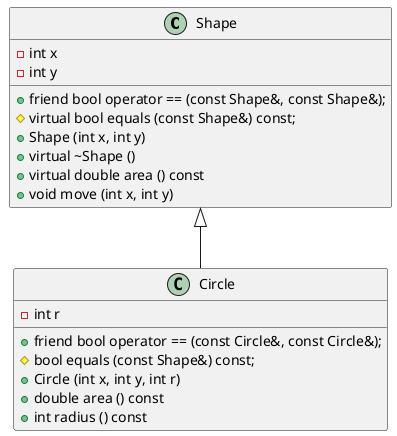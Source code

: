 @startuml
Shape <|-- Circle

class Shape {
    - int x
    - int y
    + friend bool operator == (const Shape&, const Shape&);
    # virtual bool equals (const Shape&) const;
    + Shape (int x, int y)
    + virtual ~Shape ()
    + virtual double area () const
    + void move (int x, int y)
    }

class Circle {
    - int r
    + friend bool operator == (const Circle&, const Circle&);
    # bool equals (const Shape&) const;
    + Circle (int x, int y, int r)
    + double area () const
    + int radius () const
    }

@enduml

